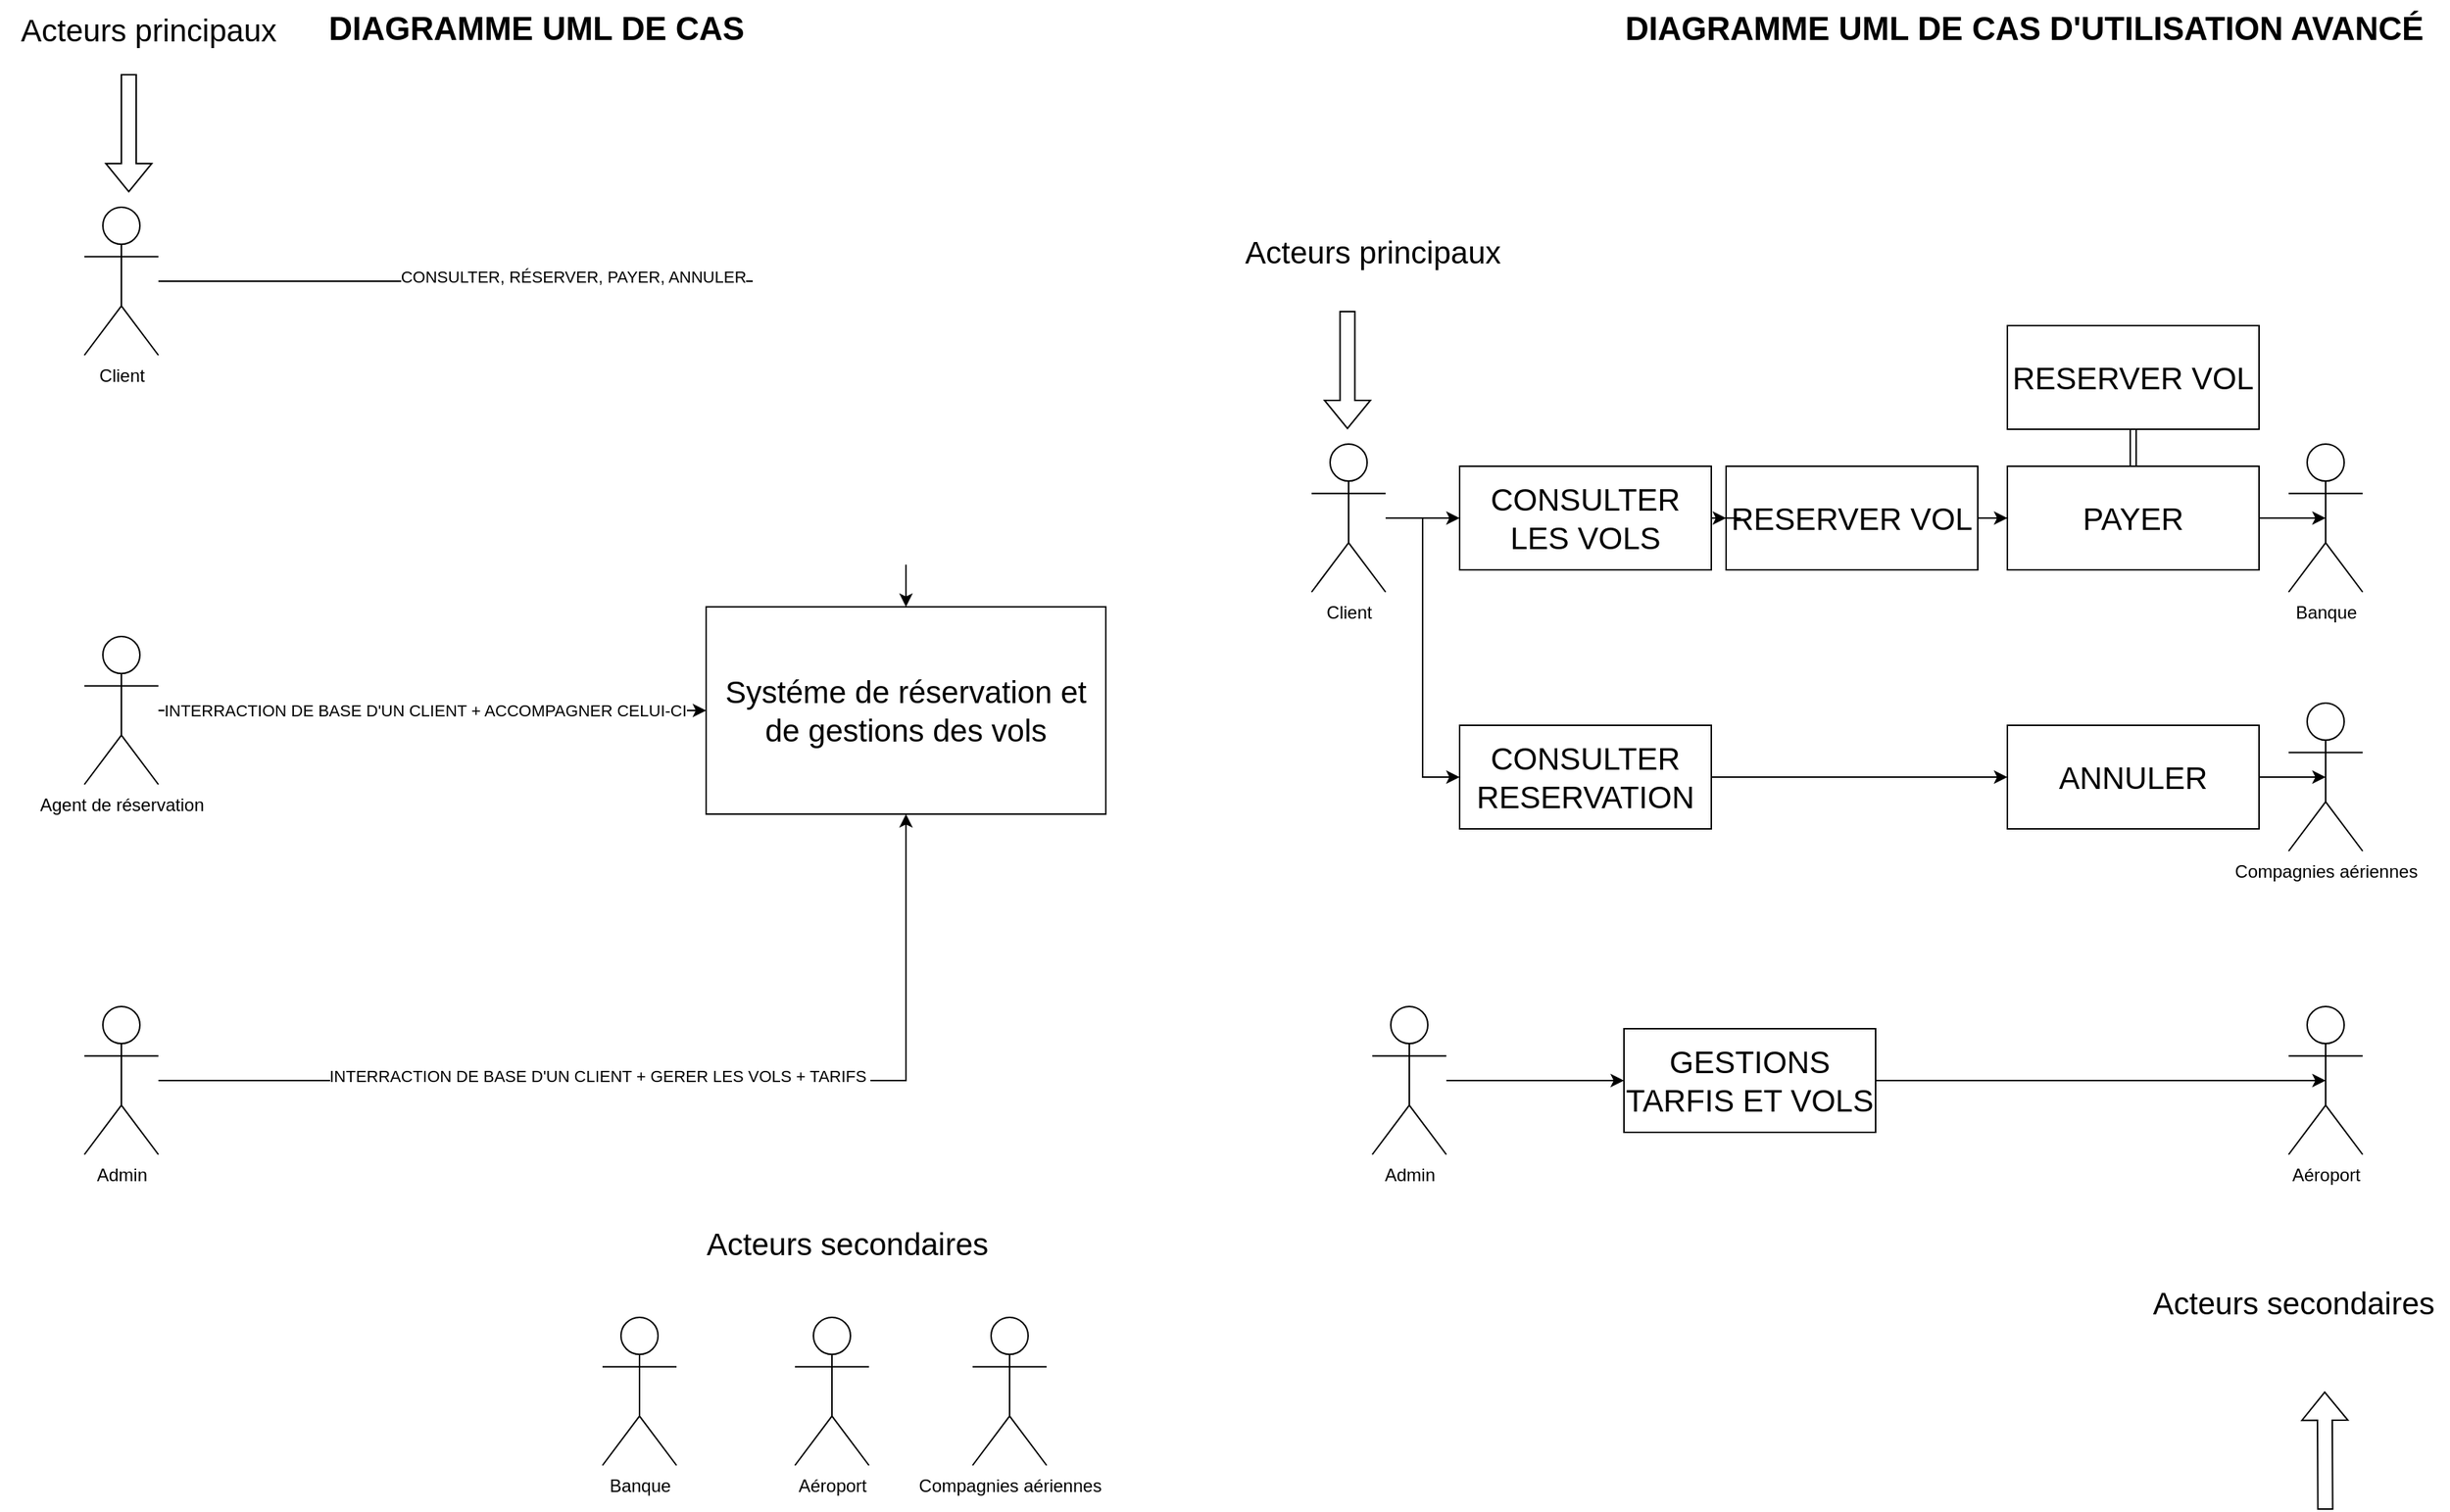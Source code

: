 <mxfile version="24.7.17">
  <diagram name="Page-1" id="zoRyePCLWCkBZ6lvj27e">
    <mxGraphModel dx="3420" dy="1373" grid="1" gridSize="10" guides="1" tooltips="1" connect="1" arrows="1" fold="1" page="1" pageScale="1" pageWidth="827" pageHeight="1169" math="0" shadow="0">
      <root>
        <mxCell id="0" />
        <mxCell id="1" parent="0" />
        <mxCell id="dtdurNBQ_DAi3Z7kSiJ7-11" style="edgeStyle=orthogonalEdgeStyle;rounded=0;orthogonalLoop=1;jettySize=auto;html=1;" parent="1" source="dtdurNBQ_DAi3Z7kSiJ7-1" target="dtdurNBQ_DAi3Z7kSiJ7-8" edge="1">
          <mxGeometry relative="1" as="geometry" />
        </mxCell>
        <mxCell id="dtdurNBQ_DAi3Z7kSiJ7-12" value="INTERRACTION DE BASE D&#39;UN CLIENT + ACCOMPAGNER CELUI-CI" style="edgeLabel;html=1;align=center;verticalAlign=middle;resizable=0;points=[];" parent="dtdurNBQ_DAi3Z7kSiJ7-11" vertex="1" connectable="0">
          <mxGeometry x="0.221" y="3" relative="1" as="geometry">
            <mxPoint x="-46" y="3" as="offset" />
          </mxGeometry>
        </mxCell>
        <mxCell id="dtdurNBQ_DAi3Z7kSiJ7-1" value="Agent de réservation" style="shape=umlActor;verticalLabelPosition=bottom;verticalAlign=top;html=1;" parent="1" vertex="1">
          <mxGeometry x="-770" y="450" width="50" height="100" as="geometry" />
        </mxCell>
        <mxCell id="dtdurNBQ_DAi3Z7kSiJ7-9" style="edgeStyle=orthogonalEdgeStyle;rounded=0;orthogonalLoop=1;jettySize=auto;html=1;" parent="1" source="dtdurNBQ_DAi3Z7kSiJ7-3" target="dtdurNBQ_DAi3Z7kSiJ7-8" edge="1">
          <mxGeometry relative="1" as="geometry" />
        </mxCell>
        <mxCell id="dtdurNBQ_DAi3Z7kSiJ7-10" value="CONSULTER, RÉSERVER, PAYER, ANNULER" style="edgeLabel;html=1;align=center;verticalAlign=middle;resizable=0;points=[];" parent="dtdurNBQ_DAi3Z7kSiJ7-9" vertex="1" connectable="0">
          <mxGeometry x="-0.227" y="3" relative="1" as="geometry">
            <mxPoint as="offset" />
          </mxGeometry>
        </mxCell>
        <mxCell id="dtdurNBQ_DAi3Z7kSiJ7-3" value="Client" style="shape=umlActor;verticalLabelPosition=bottom;verticalAlign=top;html=1;" parent="1" vertex="1">
          <mxGeometry x="-770" y="160" width="50" height="100" as="geometry" />
        </mxCell>
        <mxCell id="dtdurNBQ_DAi3Z7kSiJ7-13" style="edgeStyle=orthogonalEdgeStyle;rounded=0;orthogonalLoop=1;jettySize=auto;html=1;entryX=0.5;entryY=1;entryDx=0;entryDy=0;" parent="1" source="dtdurNBQ_DAi3Z7kSiJ7-6" target="dtdurNBQ_DAi3Z7kSiJ7-8" edge="1">
          <mxGeometry relative="1" as="geometry" />
        </mxCell>
        <mxCell id="dtdurNBQ_DAi3Z7kSiJ7-14" value="INTERRACTION DE BASE D&#39;UN CLIENT + GERER LES VOLS + TARIFS&amp;nbsp;" style="edgeLabel;html=1;align=center;verticalAlign=middle;resizable=0;points=[];" parent="dtdurNBQ_DAi3Z7kSiJ7-13" vertex="1" connectable="0">
          <mxGeometry x="-0.131" y="3" relative="1" as="geometry">
            <mxPoint as="offset" />
          </mxGeometry>
        </mxCell>
        <mxCell id="dtdurNBQ_DAi3Z7kSiJ7-6" value="Admin" style="shape=umlActor;verticalLabelPosition=bottom;verticalAlign=top;html=1;" parent="1" vertex="1">
          <mxGeometry x="-770" y="700" width="50" height="100" as="geometry" />
        </mxCell>
        <mxCell id="dtdurNBQ_DAi3Z7kSiJ7-8" value="&lt;font style=&quot;font-size: 21px;&quot;&gt;Systéme de réservation et de gestions des vols&lt;/font&gt;" style="html=1;whiteSpace=wrap;" parent="1" vertex="1">
          <mxGeometry x="-350" y="430" width="270" height="140" as="geometry" />
        </mxCell>
        <mxCell id="dtdurNBQ_DAi3Z7kSiJ7-15" value="Banque" style="shape=umlActor;verticalLabelPosition=bottom;verticalAlign=top;html=1;" parent="1" vertex="1">
          <mxGeometry x="-420" y="910" width="50" height="100" as="geometry" />
        </mxCell>
        <mxCell id="NL56TAjv4K6ai3-FwbVn-1" value="Aéroport" style="shape=umlActor;verticalLabelPosition=bottom;verticalAlign=top;html=1;" vertex="1" parent="1">
          <mxGeometry x="-290" y="910" width="50" height="100" as="geometry" />
        </mxCell>
        <mxCell id="NL56TAjv4K6ai3-FwbVn-2" value="Compagnies aériennes" style="shape=umlActor;verticalLabelPosition=bottom;verticalAlign=top;html=1;" vertex="1" parent="1">
          <mxGeometry x="-170" y="910" width="50" height="100" as="geometry" />
        </mxCell>
        <mxCell id="NL56TAjv4K6ai3-FwbVn-4" value="&lt;font style=&quot;font-size: 21px;&quot;&gt;Acteurs secondaires&lt;/font&gt;" style="text;html=1;align=center;verticalAlign=middle;resizable=0;points=[];autosize=1;strokeColor=none;fillColor=none;" vertex="1" parent="1">
          <mxGeometry x="-360" y="840" width="210" height="40" as="geometry" />
        </mxCell>
        <mxCell id="NL56TAjv4K6ai3-FwbVn-5" value="&lt;font style=&quot;font-size: 21px;&quot;&gt;Acteurs principaux&lt;/font&gt;" style="text;html=1;align=center;verticalAlign=middle;resizable=0;points=[];autosize=1;strokeColor=none;fillColor=none;" vertex="1" parent="1">
          <mxGeometry x="-827" y="20" width="200" height="40" as="geometry" />
        </mxCell>
        <mxCell id="NL56TAjv4K6ai3-FwbVn-6" value="" style="shape=flexArrow;endArrow=classic;html=1;rounded=0;" edge="1" parent="1">
          <mxGeometry width="50" height="50" relative="1" as="geometry">
            <mxPoint x="-740" y="70" as="sourcePoint" />
            <mxPoint x="-740" y="150" as="targetPoint" />
          </mxGeometry>
        </mxCell>
        <mxCell id="NL56TAjv4K6ai3-FwbVn-7" value="&lt;font style=&quot;font-size: 22px;&quot;&gt;&lt;b&gt;DIAGRAMME UML DE CAS D&#39;UTILISATION BASIQUE&lt;/b&gt;&lt;/font&gt;" style="text;html=1;align=center;verticalAlign=middle;resizable=0;points=[];autosize=1;strokeColor=none;fillColor=none;" vertex="1" parent="1">
          <mxGeometry x="-615" y="20" width="570" height="40" as="geometry" />
        </mxCell>
        <mxCell id="NL56TAjv4K6ai3-FwbVn-32" style="edgeStyle=orthogonalEdgeStyle;rounded=0;orthogonalLoop=1;jettySize=auto;html=1;" edge="1" parent="1" source="NL56TAjv4K6ai3-FwbVn-17" target="NL56TAjv4K6ai3-FwbVn-31">
          <mxGeometry relative="1" as="geometry" />
        </mxCell>
        <mxCell id="NL56TAjv4K6ai3-FwbVn-55" style="edgeStyle=orthogonalEdgeStyle;rounded=0;orthogonalLoop=1;jettySize=auto;html=1;entryX=0;entryY=0.5;entryDx=0;entryDy=0;" edge="1" parent="1" source="NL56TAjv4K6ai3-FwbVn-17" target="NL56TAjv4K6ai3-FwbVn-54">
          <mxGeometry relative="1" as="geometry" />
        </mxCell>
        <mxCell id="NL56TAjv4K6ai3-FwbVn-17" value="Client" style="shape=umlActor;verticalLabelPosition=bottom;verticalAlign=top;html=1;" vertex="1" parent="1">
          <mxGeometry x="59" y="320" width="50" height="100" as="geometry" />
        </mxCell>
        <mxCell id="NL56TAjv4K6ai3-FwbVn-47" style="edgeStyle=orthogonalEdgeStyle;rounded=0;orthogonalLoop=1;jettySize=auto;html=1;entryX=0;entryY=0.5;entryDx=0;entryDy=0;" edge="1" parent="1" source="NL56TAjv4K6ai3-FwbVn-20" target="NL56TAjv4K6ai3-FwbVn-46">
          <mxGeometry relative="1" as="geometry" />
        </mxCell>
        <mxCell id="NL56TAjv4K6ai3-FwbVn-20" value="Admin" style="shape=umlActor;verticalLabelPosition=bottom;verticalAlign=top;html=1;" vertex="1" parent="1">
          <mxGeometry x="100" y="700" width="50" height="100" as="geometry" />
        </mxCell>
        <mxCell id="NL56TAjv4K6ai3-FwbVn-22" value="Banque" style="shape=umlActor;verticalLabelPosition=bottom;verticalAlign=top;html=1;" vertex="1" parent="1">
          <mxGeometry x="719" y="320" width="50" height="100" as="geometry" />
        </mxCell>
        <mxCell id="NL56TAjv4K6ai3-FwbVn-23" value="Aéroport" style="shape=umlActor;verticalLabelPosition=bottom;verticalAlign=top;html=1;" vertex="1" parent="1">
          <mxGeometry x="719" y="700" width="50" height="100" as="geometry" />
        </mxCell>
        <mxCell id="NL56TAjv4K6ai3-FwbVn-24" value="Compagnies aériennes" style="shape=umlActor;verticalLabelPosition=bottom;verticalAlign=top;html=1;" vertex="1" parent="1">
          <mxGeometry x="719" y="495" width="50" height="100" as="geometry" />
        </mxCell>
        <mxCell id="NL56TAjv4K6ai3-FwbVn-26" value="&lt;font style=&quot;font-size: 21px;&quot;&gt;Acteurs principaux&lt;/font&gt;" style="text;html=1;align=center;verticalAlign=middle;resizable=0;points=[];autosize=1;strokeColor=none;fillColor=none;" vertex="1" parent="1">
          <mxGeometry y="170" width="200" height="40" as="geometry" />
        </mxCell>
        <mxCell id="NL56TAjv4K6ai3-FwbVn-27" value="" style="shape=flexArrow;endArrow=classic;html=1;rounded=0;" edge="1" parent="1">
          <mxGeometry width="50" height="50" relative="1" as="geometry">
            <mxPoint x="83.23" y="230" as="sourcePoint" />
            <mxPoint x="83.23" y="310" as="targetPoint" />
          </mxGeometry>
        </mxCell>
        <mxCell id="NL56TAjv4K6ai3-FwbVn-28" value="&lt;font style=&quot;font-size: 22px;&quot;&gt;&lt;b&gt;DIAGRAMME UML DE CAS D&#39;UTILISATION AVANCÉ&lt;/b&gt;&lt;/font&gt;" style="text;html=1;align=center;verticalAlign=middle;resizable=0;points=[];autosize=1;strokeColor=none;fillColor=none;" vertex="1" parent="1">
          <mxGeometry x="260" y="20" width="560" height="40" as="geometry" />
        </mxCell>
        <mxCell id="NL56TAjv4K6ai3-FwbVn-38" style="edgeStyle=orthogonalEdgeStyle;rounded=0;orthogonalLoop=1;jettySize=auto;html=1;" edge="1" parent="1" source="NL56TAjv4K6ai3-FwbVn-29" target="NL56TAjv4K6ai3-FwbVn-36">
          <mxGeometry relative="1" as="geometry" />
        </mxCell>
        <mxCell id="NL56TAjv4K6ai3-FwbVn-29" value="&lt;span style=&quot;font-size: 21px;&quot;&gt;RESERVER VOL&lt;/span&gt;" style="html=1;whiteSpace=wrap;" vertex="1" parent="1">
          <mxGeometry x="339" y="335" width="170" height="70" as="geometry" />
        </mxCell>
        <mxCell id="NL56TAjv4K6ai3-FwbVn-33" style="edgeStyle=orthogonalEdgeStyle;rounded=0;orthogonalLoop=1;jettySize=auto;html=1;entryX=0;entryY=0.5;entryDx=0;entryDy=0;" edge="1" parent="1" source="NL56TAjv4K6ai3-FwbVn-31" target="NL56TAjv4K6ai3-FwbVn-29">
          <mxGeometry relative="1" as="geometry" />
        </mxCell>
        <mxCell id="NL56TAjv4K6ai3-FwbVn-31" value="&lt;span style=&quot;font-size: 21px;&quot;&gt;CONSULTER LES VOLS&lt;/span&gt;" style="html=1;whiteSpace=wrap;" vertex="1" parent="1">
          <mxGeometry x="159" y="335" width="170" height="70" as="geometry" />
        </mxCell>
        <mxCell id="NL56TAjv4K6ai3-FwbVn-45" style="edgeStyle=orthogonalEdgeStyle;rounded=0;orthogonalLoop=1;jettySize=auto;html=1;exitX=0.5;exitY=0;exitDx=0;exitDy=0;shape=link;" edge="1" parent="1" source="NL56TAjv4K6ai3-FwbVn-36" target="NL56TAjv4K6ai3-FwbVn-44">
          <mxGeometry relative="1" as="geometry" />
        </mxCell>
        <mxCell id="NL56TAjv4K6ai3-FwbVn-36" value="&lt;span style=&quot;font-size: 21px;&quot;&gt;PAYER&lt;/span&gt;" style="html=1;whiteSpace=wrap;" vertex="1" parent="1">
          <mxGeometry x="529" y="335" width="170" height="70" as="geometry" />
        </mxCell>
        <mxCell id="NL56TAjv4K6ai3-FwbVn-40" style="edgeStyle=orthogonalEdgeStyle;rounded=0;orthogonalLoop=1;jettySize=auto;html=1;exitX=1;exitY=0.5;exitDx=0;exitDy=0;entryX=0.5;entryY=0.5;entryDx=0;entryDy=0;entryPerimeter=0;" edge="1" parent="1" source="NL56TAjv4K6ai3-FwbVn-36" target="NL56TAjv4K6ai3-FwbVn-22">
          <mxGeometry relative="1" as="geometry" />
        </mxCell>
        <mxCell id="NL56TAjv4K6ai3-FwbVn-44" value="&lt;span style=&quot;font-size: 21px;&quot;&gt;RESERVER VOL&lt;/span&gt;" style="html=1;whiteSpace=wrap;" vertex="1" parent="1">
          <mxGeometry x="529" y="240" width="170" height="70" as="geometry" />
        </mxCell>
        <mxCell id="NL56TAjv4K6ai3-FwbVn-46" value="&lt;span style=&quot;font-size: 21px;&quot;&gt;GESTIONS TARFIS ET VOLS&lt;/span&gt;" style="html=1;whiteSpace=wrap;" vertex="1" parent="1">
          <mxGeometry x="270" y="715" width="170" height="70" as="geometry" />
        </mxCell>
        <mxCell id="NL56TAjv4K6ai3-FwbVn-48" style="edgeStyle=orthogonalEdgeStyle;rounded=0;orthogonalLoop=1;jettySize=auto;html=1;entryX=0.5;entryY=0.5;entryDx=0;entryDy=0;entryPerimeter=0;" edge="1" parent="1" source="NL56TAjv4K6ai3-FwbVn-46" target="NL56TAjv4K6ai3-FwbVn-23">
          <mxGeometry relative="1" as="geometry" />
        </mxCell>
        <mxCell id="NL56TAjv4K6ai3-FwbVn-49" value="&lt;font style=&quot;font-size: 21px;&quot;&gt;Acteurs secondaires&lt;/font&gt;" style="text;html=1;align=center;verticalAlign=middle;resizable=0;points=[];autosize=1;strokeColor=none;fillColor=none;" vertex="1" parent="1">
          <mxGeometry x="617" y="880" width="210" height="40" as="geometry" />
        </mxCell>
        <mxCell id="NL56TAjv4K6ai3-FwbVn-51" value="" style="shape=flexArrow;endArrow=classic;html=1;rounded=0;" edge="1" parent="1">
          <mxGeometry width="50" height="50" relative="1" as="geometry">
            <mxPoint x="743.76" y="1040" as="sourcePoint" />
            <mxPoint x="743.38" y="960" as="targetPoint" />
          </mxGeometry>
        </mxCell>
        <mxCell id="NL56TAjv4K6ai3-FwbVn-52" value="&lt;span style=&quot;font-size: 21px;&quot;&gt;ANNULER&lt;/span&gt;" style="html=1;whiteSpace=wrap;" vertex="1" parent="1">
          <mxGeometry x="529" y="510" width="170" height="70" as="geometry" />
        </mxCell>
        <mxCell id="NL56TAjv4K6ai3-FwbVn-56" style="edgeStyle=orthogonalEdgeStyle;rounded=0;orthogonalLoop=1;jettySize=auto;html=1;" edge="1" parent="1" source="NL56TAjv4K6ai3-FwbVn-54" target="NL56TAjv4K6ai3-FwbVn-52">
          <mxGeometry relative="1" as="geometry" />
        </mxCell>
        <mxCell id="NL56TAjv4K6ai3-FwbVn-54" value="&lt;span style=&quot;font-size: 21px;&quot;&gt;CONSULTER RESERVATION&lt;/span&gt;" style="html=1;whiteSpace=wrap;" vertex="1" parent="1">
          <mxGeometry x="159" y="510" width="170" height="70" as="geometry" />
        </mxCell>
        <mxCell id="NL56TAjv4K6ai3-FwbVn-57" style="edgeStyle=orthogonalEdgeStyle;rounded=0;orthogonalLoop=1;jettySize=auto;html=1;entryX=0.5;entryY=0.5;entryDx=0;entryDy=0;entryPerimeter=0;" edge="1" parent="1" source="NL56TAjv4K6ai3-FwbVn-52" target="NL56TAjv4K6ai3-FwbVn-24">
          <mxGeometry relative="1" as="geometry" />
        </mxCell>
      </root>
    </mxGraphModel>
  </diagram>
</mxfile>
